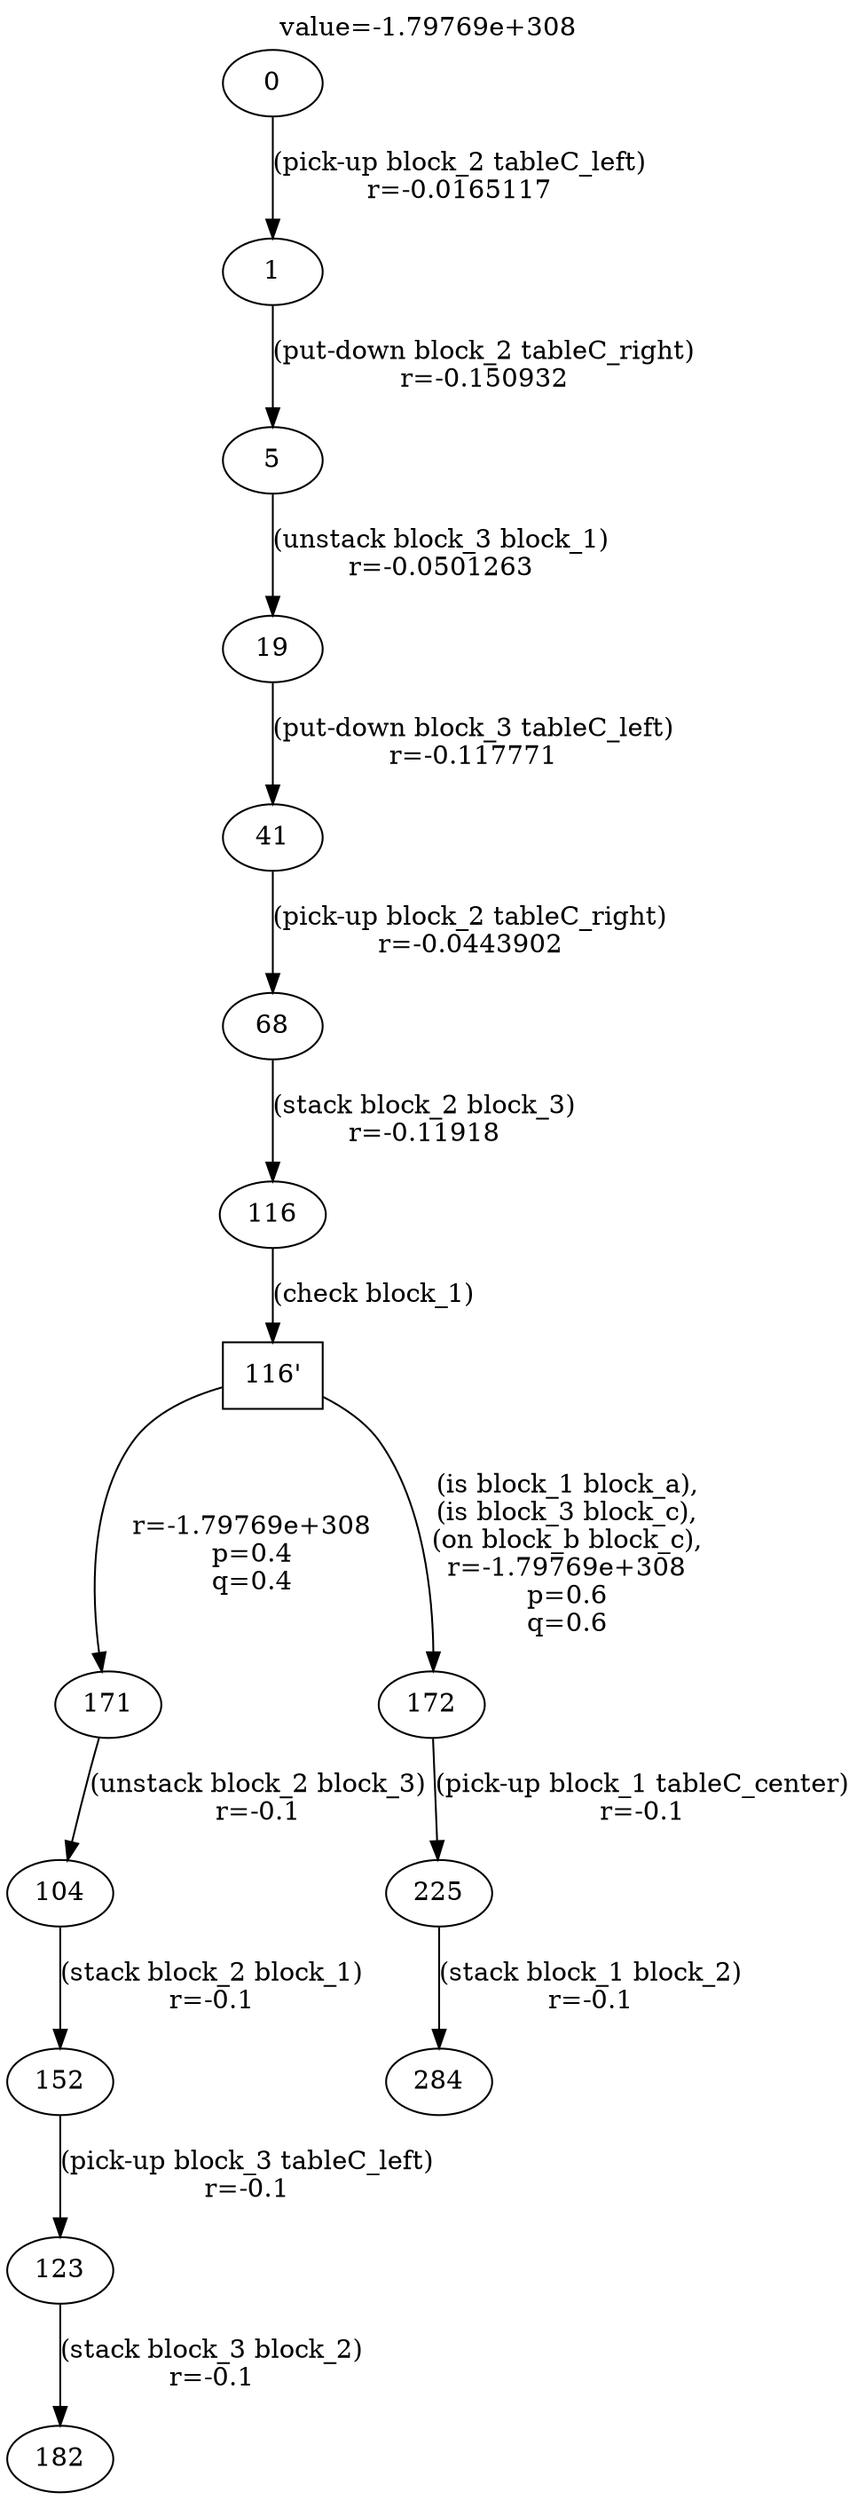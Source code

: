 digraph g{
label="value=-1.79769e+308"
labelloc=top
0->1 [ label="(pick-up block_2 tableC_left)
r=-0.0165117" ];
1->5 [ label="(put-down block_2 tableC_right)
r=-0.150932" ];
5->19 [ label="(unstack block_3 block_1)
r=-0.0501263" ];
19->41 [ label="(put-down block_3 tableC_left)
r=-0.117771" ];
41->68 [ label="(pick-up block_2 tableC_right)
r=-0.0443902" ];
68->116 [ label="(stack block_2 block_3)
r=-0.11918" ];
"116'" [ shape=box ] ;
116->"116'" [ label="(check block_1)" ];
"116'"->171 [ label="
r=-1.79769e+308
p=0.4
q=0.4" ];
171->104 [ label="(unstack block_2 block_3)
r=-0.1" ];
104->152 [ label="(stack block_2 block_1)
r=-0.1" ];
152->123 [ label="(pick-up block_3 tableC_left)
r=-0.1" ];
123->182 [ label="(stack block_3 block_2)
r=-0.1" ];
"116'"->172 [ label="
(is block_1 block_a),
(is block_3 block_c),
(on block_b block_c),
r=-1.79769e+308
p=0.6
q=0.6" ];
172->225 [ label="(pick-up block_1 tableC_center)
r=-0.1" ];
225->284 [ label="(stack block_1 block_2)
r=-0.1" ];
}
